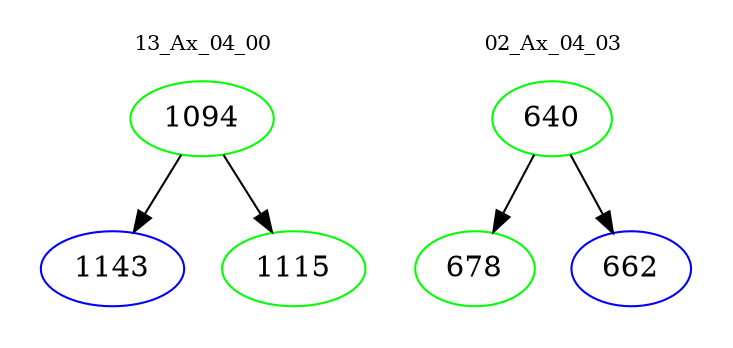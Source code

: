 digraph{
subgraph cluster_0 {
color = white
label = "13_Ax_04_00";
fontsize=10;
T0_1094 [label="1094", color="green"]
T0_1094 -> T0_1143 [color="black"]
T0_1143 [label="1143", color="blue"]
T0_1094 -> T0_1115 [color="black"]
T0_1115 [label="1115", color="green"]
}
subgraph cluster_1 {
color = white
label = "02_Ax_04_03";
fontsize=10;
T1_640 [label="640", color="green"]
T1_640 -> T1_678 [color="black"]
T1_678 [label="678", color="green"]
T1_640 -> T1_662 [color="black"]
T1_662 [label="662", color="blue"]
}
}
